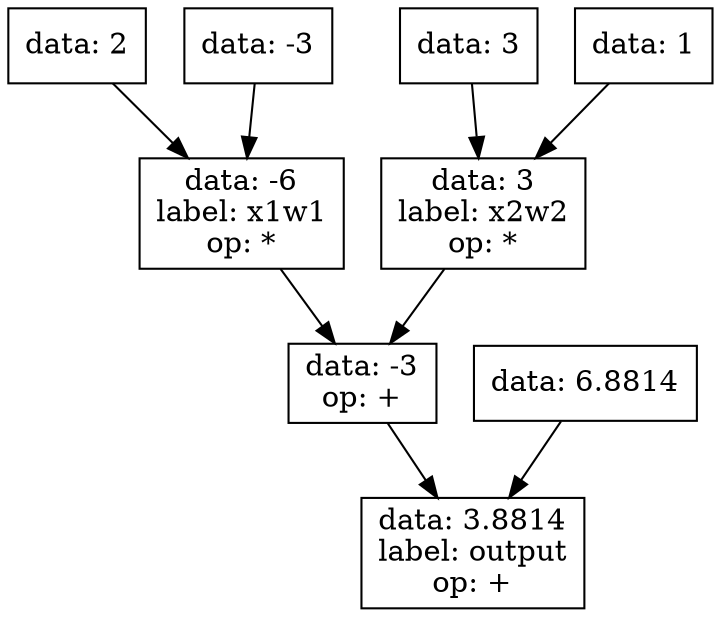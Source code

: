 digraph ExpressionGraph {
  6122794696 [label="data: 3.8814\nlabel: output\nop: +", shape=box, style=filled, fillcolor=none];
  6122794872 -> 6122794696;
  6122795136 -> 6122794696;
  6122794872 [label="data: -3\nop: +", shape=box, style=filled, fillcolor=none];
  6122795048 -> 6122794872;
  6122794960 -> 6122794872;
  6122795136 [label="data: 6.8814", shape=box, style=filled, fillcolor=none];
  6122795048 [label="data: -6\nlabel: x1w1\nop: *", shape=box, style=filled, fillcolor=none];
  6122795504 -> 6122795048;
  6122795312 -> 6122795048;
  6122794960 [label="data: 3\nlabel: x2w2\nop: *", shape=box, style=filled, fillcolor=none];
  6122795416 -> 6122794960;
  6122795224 -> 6122794960;
  6122795504 [label="data: 2", shape=box, style=filled, fillcolor=none];
  6122795312 [label="data: -3", shape=box, style=filled, fillcolor=none];
  6122795416 [label="data: 3", shape=box, style=filled, fillcolor=none];
  6122795224 [label="data: 1", shape=box, style=filled, fillcolor=none];
}
